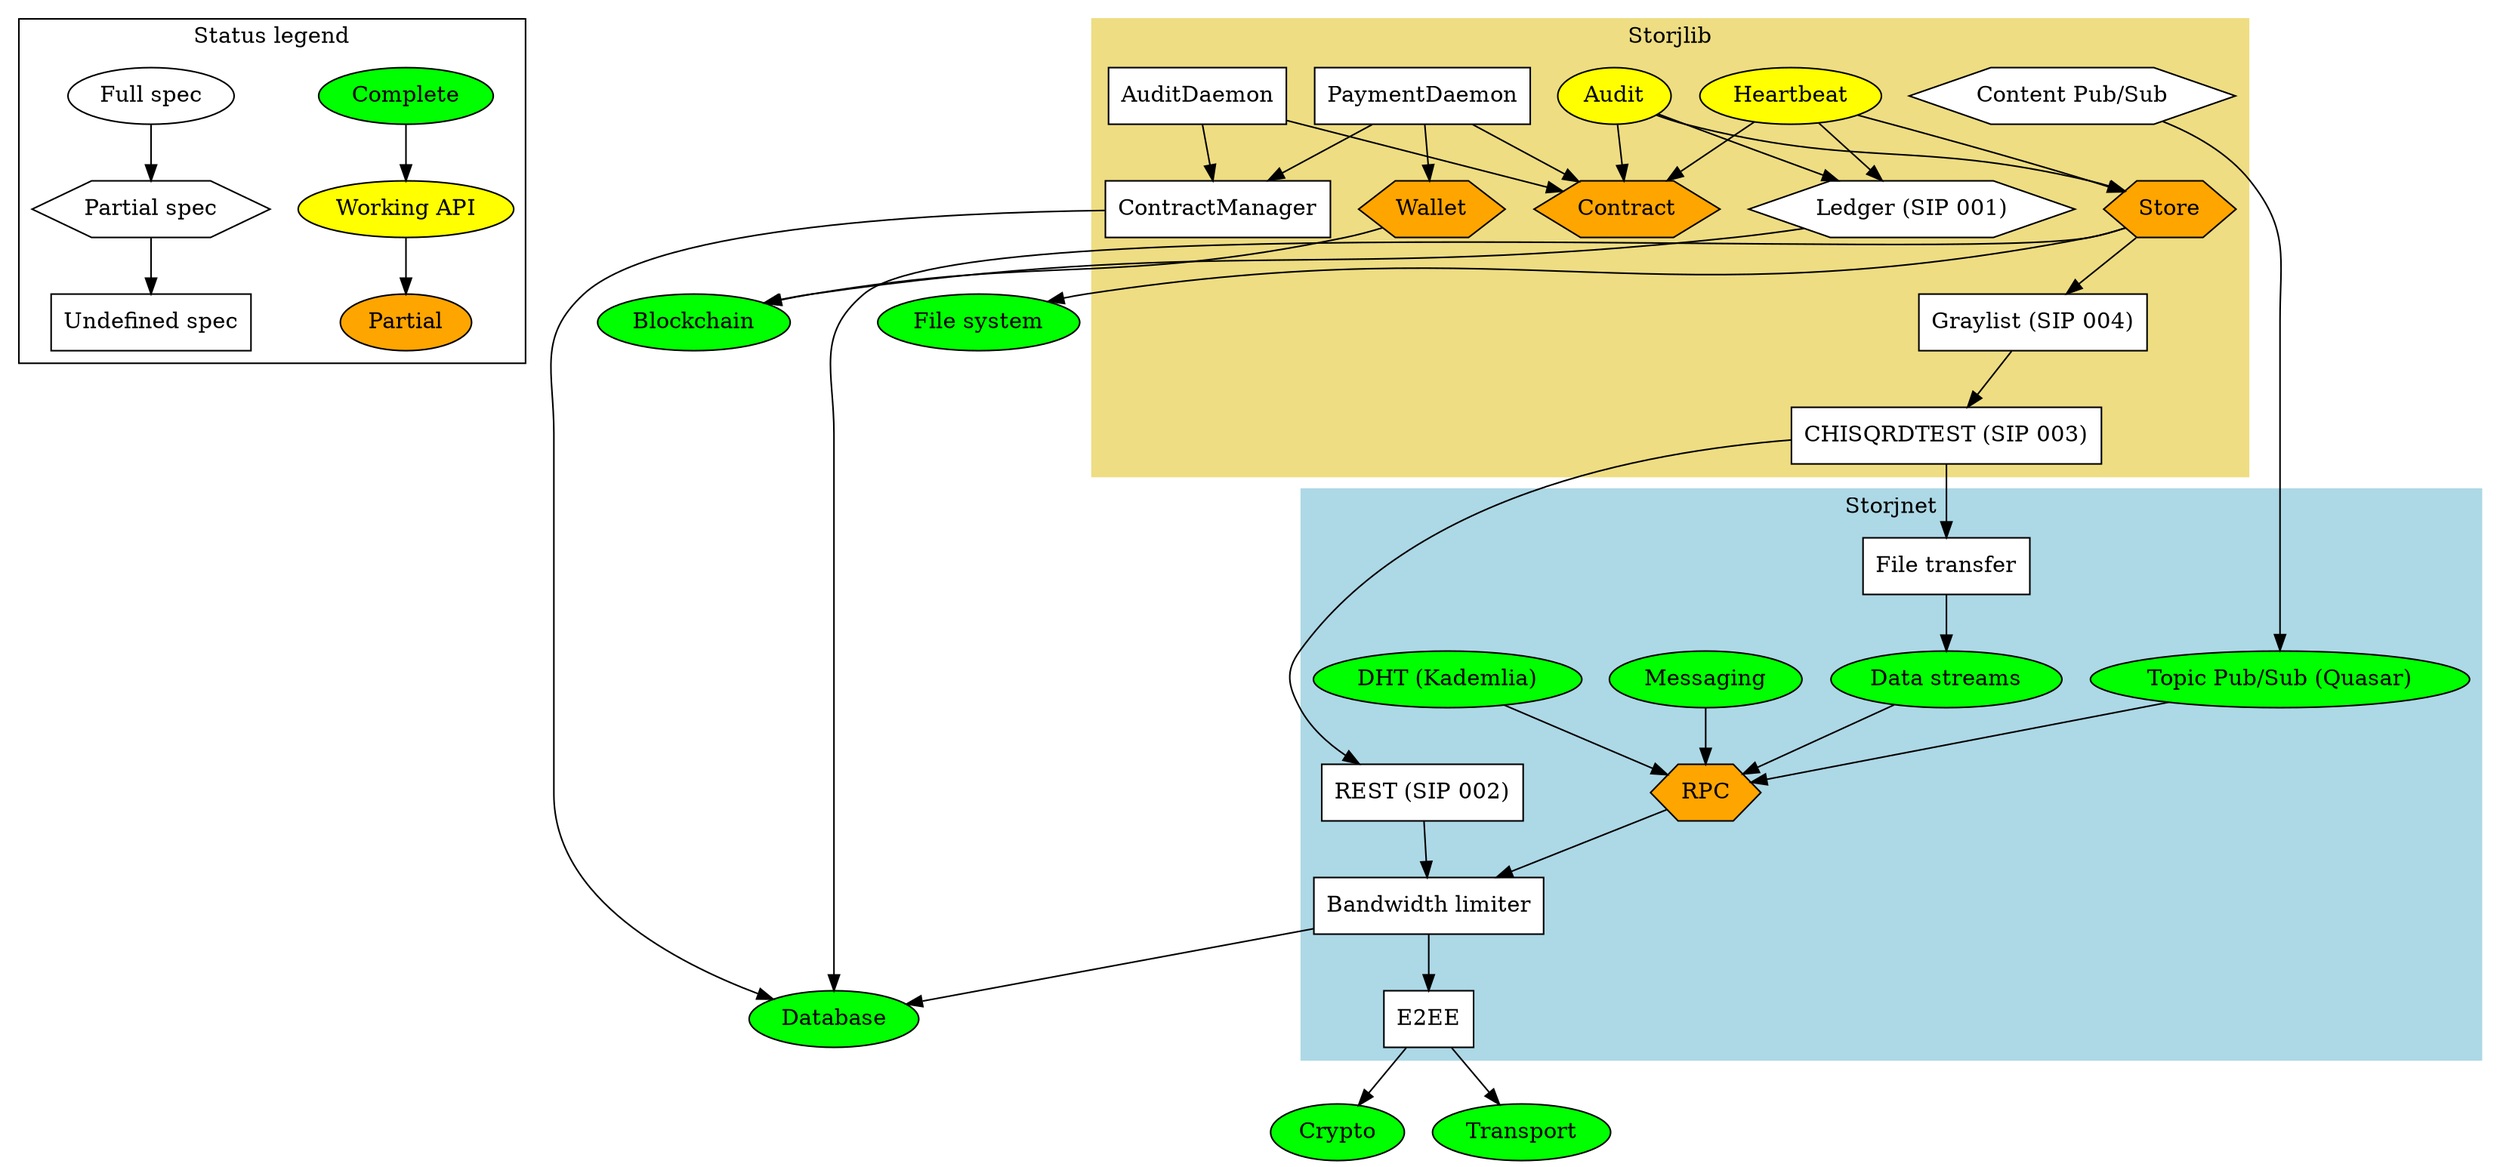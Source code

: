 // syntax guide: http://www.graphviz.org/pdf/dotguide.pdf
// compile png: `dot -Tpng status.dot -o status.png`
// compile pdf: `dot -Tpdf status.dot -o status.pdf`


digraph G {
    node [shape="box", style="filled", color="black", fillcolor="white"];

    // LEGEND
    subgraph cluster_0 {
        label = "Status legend";

        "Complete" [fillcolor=green, shape=ellipse];
        "Working API" [fillcolor=yellow, shape=ellipse];
        "Partial" [fillcolor=orange, shape=ellipse];

        "Full spec" [shape=ellipse];
        "Partial spec" [shape=hexagon];
        "Undefined spec" [shape=box];
    };
    "Complete" -> "Working API" -> "Partial";
    "Full spec" -> "Partial spec" -> "Undefined spec";


    // STORJNET
    subgraph cluster_1 {
        label = "Storjnet";
        style=filled;
        color=lightblue;

        "DHT (Kademlia)" [fillcolor=green, shape=ellipse];
        "Topic Pub/Sub (Quasar)" [fillcolor=green, shape=ellipse]; // enable publishing and subscribing to events
        "Data streams" [fillcolor=green, shape=ellipse]; // full duplex data transfer
        "File transfer";
        "Messaging" [fillcolor=green, shape=ellipse]; // to shortcut the pubsub after peer found
        "RPC" [fillcolor=orange, shape=hexagon]; // rpc calls and data transfer between clients
        "E2EE"; // End-to-end encryption
        "Bandwidth limiter";
        "REST (SIP 002)"; // put/get shards
    };
    "File transfer" -> "Data streams";
    "DHT (Kademlia)" -> "RPC";
    "Topic Pub/Sub (Quasar)" -> "RPC";
    "Messaging" -> "RPC";
    "Data streams" -> "RPC";
    "RPC" -> "Bandwidth limiter";
    "REST (SIP 002)" -> "Bandwidth limiter";
    "Bandwidth limiter" -> "E2EE";
    "E2EE" -> "Crypto";
    "E2EE" -> "Transport";
    "Bandwidth limiter" -> "Database";

    // STORJLIB
    subgraph cluster_2 {
        label = "Storjlib";
        style=filled;
        color=lightgoldenrod;

        "Contract" [fillcolor=orange, shape=hexagon]; // terms of a storage contract between peers
        "AuditDaemon";
        "PaymentDaemon";
        "ContractManager";
        "Audit" [fillcolor=yellow, shape=ellipse]; // track state of a contract over time
        "Store" [fillcolor=orange, shape=hexagon];
        "Heartbeat" [fillcolor=yellow, shape=ellipse];
        "Ledger (SIP 001)" [shape=hexagon];
        "Graylist (SIP 004)";
        "CHISQRDTEST (SIP 003)";
        "Content Pub/Sub" [shape=hexagon]; // enable publishing and subscribing to events
        "Wallet" [fillcolor=orange, shape=hexagon];
    };
    "PaymentDaemon" -> "ContractManager";
    "PaymentDaemon" -> "Contract";
    "PaymentDaemon" -> "Wallet";
    "AuditDaemon" -> "ContractManager";
    "AuditDaemon" -> "Contract";
    "ContractManager" -> "Database";
    "Content Pub/Sub" -> "Topic Pub/Sub (Quasar)";
    "Audit" -> "Contract"; // when/how to perform the audit
    "Audit" -> "Store"; // perform audit challange
    "Audit" -> "Ledger (SIP 001)"; // save result in ledger
    "Heartbeat" -> "Contract";
    "Heartbeat" -> "Store"; // perform heartbeat challange
    "Heartbeat" -> "Ledger (SIP 001)"; // save result in ledger
    "Store" -> "File system";
    "Store" -> "Graylist (SIP 004)";
    "Store" -> "Database";
    "Ledger (SIP 001)" -> "Blockchain";
    "Graylist (SIP 004)" -> "CHISQRDTEST (SIP 003)";
    "CHISQRDTEST (SIP 003)" -> "File transfer";
    "CHISQRDTEST (SIP 003)" -> "REST (SIP 002)";
    "Wallet" -> "Blockchain";

    // EXTERNAL
    "File system" [fillcolor=green, shape=ellipse];
    "Crypto" [fillcolor=green, shape=ellipse];
    "Database" [fillcolor=green, shape=ellipse];
    "Blockchain" [fillcolor=green, shape=ellipse];
    "Transport" [fillcolor=green, shape=ellipse];
}
